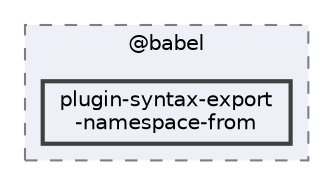 digraph "pkiclassroomrescheduler/src/main/frontend/node_modules/@babel/plugin-syntax-export-namespace-from"
{
 // LATEX_PDF_SIZE
  bgcolor="transparent";
  edge [fontname=Helvetica,fontsize=10,labelfontname=Helvetica,labelfontsize=10];
  node [fontname=Helvetica,fontsize=10,shape=box,height=0.2,width=0.4];
  compound=true
  subgraph clusterdir_bc8070c8b402176472541bb6f0cba6df {
    graph [ bgcolor="#edf0f7", pencolor="grey50", label="@babel", fontname=Helvetica,fontsize=10 style="filled,dashed", URL="dir_bc8070c8b402176472541bb6f0cba6df.html",tooltip=""]
  dir_29bfde106c413eae8dc59dab4f8927bc [label="plugin-syntax-export\l-namespace-from", fillcolor="#edf0f7", color="grey25", style="filled,bold", URL="dir_29bfde106c413eae8dc59dab4f8927bc.html",tooltip=""];
  }
}
